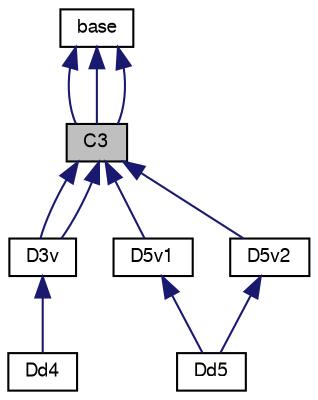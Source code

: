 digraph "C3"
{
  edge [fontname="FreeSans",fontsize="9",labelfontname="FreeSans",labelfontsize="9"];
  node [fontname="FreeSans",fontsize="9",shape=record];
  Node1 [label="C3",height=0.2,width=0.4,color="black", fillcolor="grey75", style="filled" fontcolor="black"];
  Node2 -> Node1 [dir="back",color="midnightblue",fontsize="9",style="solid",fontname="FreeSans"];
  Node2 [label="base",height=0.2,width=0.4,color="black", fillcolor="white", style="filled",URL="$structbase.html"];
  Node2 -> Node1 [dir="back",color="midnightblue",fontsize="9",style="solid",fontname="FreeSans"];
  Node2 -> Node1 [dir="back",color="midnightblue",fontsize="9",style="solid",fontname="FreeSans"];
  Node1 -> Node3 [dir="back",color="midnightblue",fontsize="9",style="solid",fontname="FreeSans"];
  Node3 [label="D3v",height=0.2,width=0.4,color="black", fillcolor="white", style="filled",URL="$struct_d3v.html"];
  Node3 -> Node4 [dir="back",color="midnightblue",fontsize="9",style="solid",fontname="FreeSans"];
  Node4 [label="Dd4",height=0.2,width=0.4,color="black", fillcolor="white", style="filled",URL="$struct_dd4.html"];
  Node1 -> Node3 [dir="back",color="midnightblue",fontsize="9",style="solid",fontname="FreeSans"];
  Node1 -> Node5 [dir="back",color="midnightblue",fontsize="9",style="solid",fontname="FreeSans"];
  Node5 [label="D5v1",height=0.2,width=0.4,color="black", fillcolor="white", style="filled",URL="$struct_d5v1.html"];
  Node5 -> Node6 [dir="back",color="midnightblue",fontsize="9",style="solid",fontname="FreeSans"];
  Node6 [label="Dd5",height=0.2,width=0.4,color="black", fillcolor="white", style="filled",URL="$struct_dd5.html"];
  Node1 -> Node7 [dir="back",color="midnightblue",fontsize="9",style="solid",fontname="FreeSans"];
  Node7 [label="D5v2",height=0.2,width=0.4,color="black", fillcolor="white", style="filled",URL="$struct_d5v2.html"];
  Node7 -> Node6 [dir="back",color="midnightblue",fontsize="9",style="solid",fontname="FreeSans"];
}
